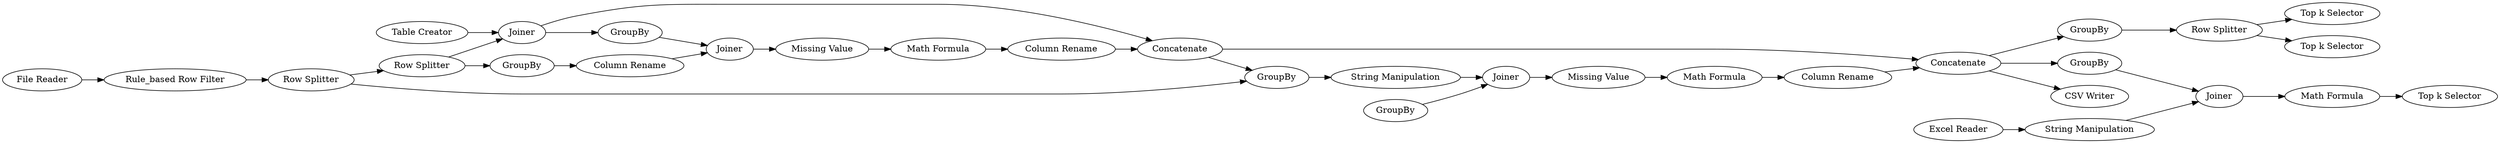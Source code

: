 digraph {
	"-4402763043896527639_11" [label="Table Creator"]
	"767349473126740458_16" [label="Math Formula"]
	"-4402763043896527639_16" [label="Column Rename"]
	"1805311923358060445_25" [label="Column Rename"]
	"767349473126740458_3" [label=GroupBy]
	"1805311923358060445_29" [label="Missing Value"]
	"767349473126740458_14" [label=Joiner]
	"1805311923358060445_24" [label="Math Formula"]
	"767349473126740458_20" [label="Row Splitter"]
	"-4402763043896527639_20" [label="Missing Value"]
	"767349473126740458_8" [label="Top k Selector"]
	"-4402763043896527639_18" [label=Concatenate]
	"1805311923358060445_23" [label=Joiner]
	"-4402763043896527639_13" [label=GroupBy]
	"-4402763043896527639_15" [label=Joiner]
	"-4402763043896527639_17" [label="Math Formula"]
	"767349473126740458_13" [label="Top k Selector"]
	"767349473126740458_2" [label="File Reader"]
	"767349473126740458_5" [label="Row Splitter"]
	"767349473126740458_10" [label="String Manipulation"]
	"767349473126740458_15" [label=GroupBy]
	"767349473126740458_26" [label=Concatenate]
	"767349473126740458_1" [label="Excel Reader"]
	"767349473126740458_31" [label="Top k Selector"]
	"-4402763043896527639_14" [label=GroupBy]
	"767349473126740458_32" [label="CSV Writer"]
	"-4402763043896527639_5" [label="Row Splitter"]
	"1805311923358060445_28" [label="String Manipulation"]
	"767349473126740458_9" [label="Rule_based Row Filter"]
	"1805311923358060445_21" [label=GroupBy]
	"-4402763043896527639_12" [label=Joiner]
	"1805311923358060445_22" [label=GroupBy]
	"-4402763043896527639_19" [label="Column Rename"]
	"767349473126740458_1" -> "767349473126740458_10"
	"-4402763043896527639_16" -> "-4402763043896527639_15"
	"767349473126740458_5" -> "767349473126740458_8"
	"1805311923358060445_21" -> "1805311923358060445_28"
	"767349473126740458_14" -> "767349473126740458_16"
	"-4402763043896527639_5" -> "-4402763043896527639_12"
	"767349473126740458_15" -> "767349473126740458_14"
	"-4402763043896527639_13" -> "-4402763043896527639_16"
	"1805311923358060445_22" -> "1805311923358060445_23"
	"767349473126740458_26" -> "767349473126740458_32"
	"767349473126740458_5" -> "767349473126740458_31"
	"767349473126740458_26" -> "767349473126740458_3"
	"-4402763043896527639_14" -> "-4402763043896527639_15"
	"1805311923358060445_28" -> "1805311923358060445_23"
	"-4402763043896527639_11" -> "-4402763043896527639_12"
	"1805311923358060445_25" -> "767349473126740458_26"
	"-4402763043896527639_20" -> "-4402763043896527639_17"
	"-4402763043896527639_19" -> "-4402763043896527639_18"
	"767349473126740458_10" -> "767349473126740458_14"
	"767349473126740458_2" -> "767349473126740458_9"
	"-4402763043896527639_5" -> "-4402763043896527639_13"
	"767349473126740458_20" -> "1805311923358060445_21"
	"1805311923358060445_24" -> "1805311923358060445_25"
	"-4402763043896527639_15" -> "-4402763043896527639_20"
	"767349473126740458_3" -> "767349473126740458_5"
	"767349473126740458_9" -> "767349473126740458_20"
	"1805311923358060445_23" -> "1805311923358060445_29"
	"767349473126740458_26" -> "767349473126740458_15"
	"-4402763043896527639_12" -> "-4402763043896527639_14"
	"767349473126740458_20" -> "-4402763043896527639_5"
	"-4402763043896527639_18" -> "1805311923358060445_21"
	"1805311923358060445_29" -> "1805311923358060445_24"
	"-4402763043896527639_17" -> "-4402763043896527639_19"
	"-4402763043896527639_12" -> "-4402763043896527639_18"
	"-4402763043896527639_18" -> "767349473126740458_26"
	"767349473126740458_16" -> "767349473126740458_13"
	rankdir=LR
}
